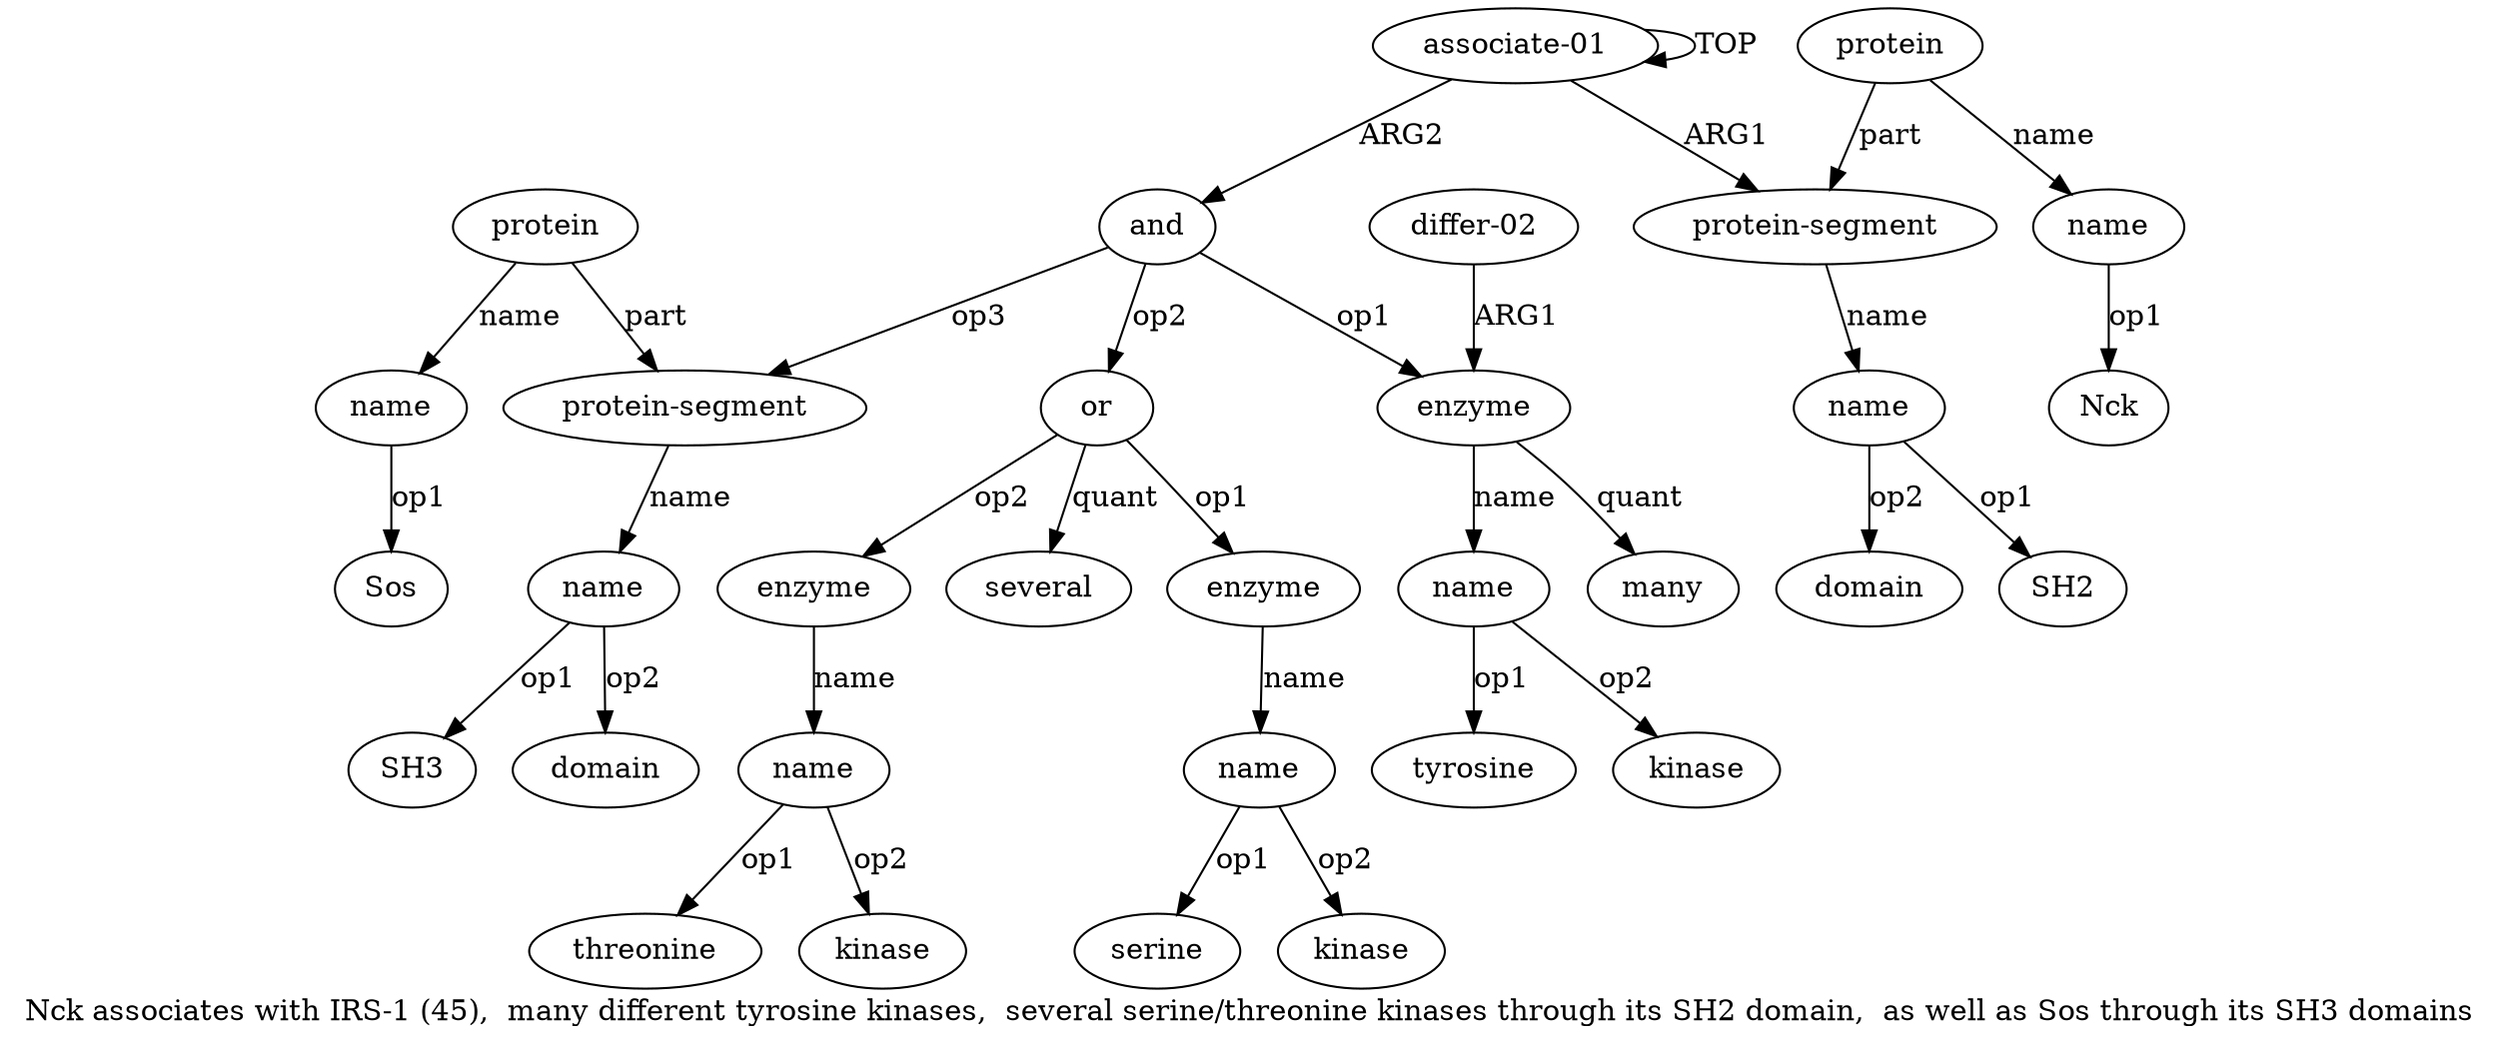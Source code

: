 digraph  {
	graph [label="Nck associates with IRS-1 (45),  many different tyrosine kinases,  several serine/threonine kinases through its SH2 domain,  as \
well as Sos through its SH3 domains"];
	node [label="\N"];
	"a12 serine"	 [color=black,
		gold_ind=-1,
		gold_label=serine,
		label=serine,
		test_ind=-1,
		test_label=serine];
	"a2 domain"	 [color=black,
		gold_ind=-1,
		gold_label=domain,
		label=domain,
		test_ind=-1,
		test_label=domain];
	"a7 tyrosine"	 [color=black,
		gold_ind=-1,
		gold_label=tyrosine,
		label=tyrosine,
		test_ind=-1,
		test_label=tyrosine];
	"a2 SH2"	 [color=black,
		gold_ind=-1,
		gold_label=SH2,
		label=SH2,
		test_ind=-1,
		test_label=SH2];
	"a17 SH3"	 [color=black,
		gold_ind=-1,
		gold_label=SH3,
		label=SH3,
		test_ind=-1,
		test_label=SH3];
	"a4 Nck"	 [color=black,
		gold_ind=-1,
		gold_label=Nck,
		label=Nck,
		test_ind=-1,
		test_label=Nck];
	"a14 threonine"	 [color=black,
		gold_ind=-1,
		gold_label=threonine,
		label=threonine,
		test_ind=-1,
		test_label=threonine];
	a15	 [color=black,
		gold_ind=15,
		gold_label=several,
		label=several,
		test_ind=15,
		test_label=several];
	a14	 [color=black,
		gold_ind=14,
		gold_label=name,
		label=name,
		test_ind=14,
		test_label=name];
	a14 -> "a14 threonine" [key=0,
	color=black,
	gold_label=op1,
	label=op1,
	test_label=op1];
"a14 kinase" [color=black,
	gold_ind=-1,
	gold_label=kinase,
	label=kinase,
	test_ind=-1,
	test_label=kinase];
a14 -> "a14 kinase" [key=0,
color=black,
gold_label=op2,
label=op2,
test_label=op2];
a17 [color=black,
gold_ind=17,
gold_label=name,
label=name,
test_ind=17,
test_label=name];
a17 -> "a17 SH3" [key=0,
color=black,
gold_label=op1,
label=op1,
test_label=op1];
"a17 domain" [color=black,
gold_ind=-1,
gold_label=domain,
label=domain,
test_ind=-1,
test_label=domain];
a17 -> "a17 domain" [key=0,
color=black,
gold_label=op2,
label=op2,
test_label=op2];
a16 [color=black,
gold_ind=16,
gold_label="protein-segment",
label="protein-segment",
test_ind=16,
test_label="protein-segment"];
a16 -> a17 [key=0,
color=black,
gold_label=name,
label=name,
test_label=name];
a11 [color=black,
gold_ind=11,
gold_label=enzyme,
label=enzyme,
test_ind=11,
test_label=enzyme];
a12 [color=black,
gold_ind=12,
gold_label=name,
label=name,
test_ind=12,
test_label=name];
a11 -> a12 [key=0,
color=black,
gold_label=name,
label=name,
test_label=name];
a10 [color=black,
gold_ind=10,
gold_label=or,
label=or,
test_ind=10,
test_label=or];
a10 -> a15 [key=0,
color=black,
gold_label=quant,
label=quant,
test_label=quant];
a10 -> a11 [key=0,
color=black,
gold_label=op1,
label=op1,
test_label=op1];
a13 [color=black,
gold_ind=13,
gold_label=enzyme,
label=enzyme,
test_ind=13,
test_label=enzyme];
a10 -> a13 [key=0,
color=black,
gold_label=op2,
label=op2,
test_label=op2];
a13 -> a14 [key=0,
color=black,
gold_label=name,
label=name,
test_label=name];
a12 -> "a12 serine" [key=0,
color=black,
gold_label=op1,
label=op1,
test_label=op1];
"a12 kinase" [color=black,
gold_ind=-1,
gold_label=kinase,
label=kinase,
test_ind=-1,
test_label=kinase];
a12 -> "a12 kinase" [key=0,
color=black,
gold_label=op2,
label=op2,
test_label=op2];
a19 [color=black,
gold_ind=19,
gold_label=name,
label=name,
test_ind=19,
test_label=name];
"a19 Sos" [color=black,
gold_ind=-1,
gold_label=Sos,
label=Sos,
test_ind=-1,
test_label=Sos];
a19 -> "a19 Sos" [key=0,
color=black,
gold_label=op1,
label=op1,
test_label=op1];
a18 [color=black,
gold_ind=18,
gold_label=protein,
label=protein,
test_ind=18,
test_label=protein];
a18 -> a16 [key=0,
color=black,
gold_label=part,
label=part,
test_label=part];
a18 -> a19 [key=0,
color=black,
gold_label=name,
label=name,
test_label=name];
"a7 kinase" [color=black,
gold_ind=-1,
gold_label=kinase,
label=kinase,
test_ind=-1,
test_label=kinase];
a1 [color=black,
gold_ind=1,
gold_label="protein-segment",
label="protein-segment",
test_ind=1,
test_label="protein-segment"];
a2 [color=black,
gold_ind=2,
gold_label=name,
label=name,
test_ind=2,
test_label=name];
a1 -> a2 [key=0,
color=black,
gold_label=name,
label=name,
test_label=name];
a0 [color=black,
gold_ind=0,
gold_label="associate-01",
label="associate-01",
test_ind=0,
test_label="associate-01"];
a0 -> a1 [key=0,
color=black,
gold_label=ARG1,
label=ARG1,
test_label=ARG1];
a0 -> a0 [key=0,
color=black,
gold_label=TOP,
label=TOP,
test_label=TOP];
a5 [color=black,
gold_ind=5,
gold_label=and,
label=and,
test_ind=5,
test_label=and];
a0 -> a5 [key=0,
color=black,
gold_label=ARG2,
label=ARG2,
test_label=ARG2];
a3 [color=black,
gold_ind=3,
gold_label=protein,
label=protein,
test_ind=3,
test_label=protein];
a3 -> a1 [key=0,
color=black,
gold_label=part,
label=part,
test_label=part];
a4 [color=black,
gold_ind=4,
gold_label=name,
label=name,
test_ind=4,
test_label=name];
a3 -> a4 [key=0,
color=black,
gold_label=name,
label=name,
test_label=name];
a2 -> "a2 domain" [key=0,
color=black,
gold_label=op2,
label=op2,
test_label=op2];
a2 -> "a2 SH2" [key=0,
color=black,
gold_label=op1,
label=op1,
test_label=op1];
a5 -> a16 [key=0,
color=black,
gold_label=op3,
label=op3,
test_label=op3];
a5 -> a10 [key=0,
color=black,
gold_label=op2,
label=op2,
test_label=op2];
a6 [color=black,
gold_ind=6,
gold_label=enzyme,
label=enzyme,
test_ind=6,
test_label=enzyme];
a5 -> a6 [key=0,
color=black,
gold_label=op1,
label=op1,
test_label=op1];
a4 -> "a4 Nck" [key=0,
color=black,
gold_label=op1,
label=op1,
test_label=op1];
a7 [color=black,
gold_ind=7,
gold_label=name,
label=name,
test_ind=7,
test_label=name];
a7 -> "a7 tyrosine" [key=0,
color=black,
gold_label=op1,
label=op1,
test_label=op1];
a7 -> "a7 kinase" [key=0,
color=black,
gold_label=op2,
label=op2,
test_label=op2];
a6 -> a7 [key=0,
color=black,
gold_label=name,
label=name,
test_label=name];
a8 [color=black,
gold_ind=8,
gold_label=many,
label=many,
test_ind=8,
test_label=many];
a6 -> a8 [key=0,
color=black,
gold_label=quant,
label=quant,
test_label=quant];
a9 [color=black,
gold_ind=9,
gold_label="differ-02",
label="differ-02",
test_ind=9,
test_label="differ-02"];
a9 -> a6 [key=0,
color=black,
gold_label=ARG1,
label=ARG1,
test_label=ARG1];
}
